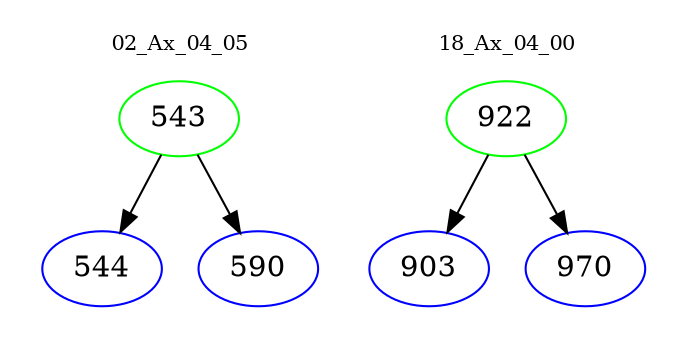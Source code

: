 digraph{
subgraph cluster_0 {
color = white
label = "02_Ax_04_05";
fontsize=10;
T0_543 [label="543", color="green"]
T0_543 -> T0_544 [color="black"]
T0_544 [label="544", color="blue"]
T0_543 -> T0_590 [color="black"]
T0_590 [label="590", color="blue"]
}
subgraph cluster_1 {
color = white
label = "18_Ax_04_00";
fontsize=10;
T1_922 [label="922", color="green"]
T1_922 -> T1_903 [color="black"]
T1_903 [label="903", color="blue"]
T1_922 -> T1_970 [color="black"]
T1_970 [label="970", color="blue"]
}
}
